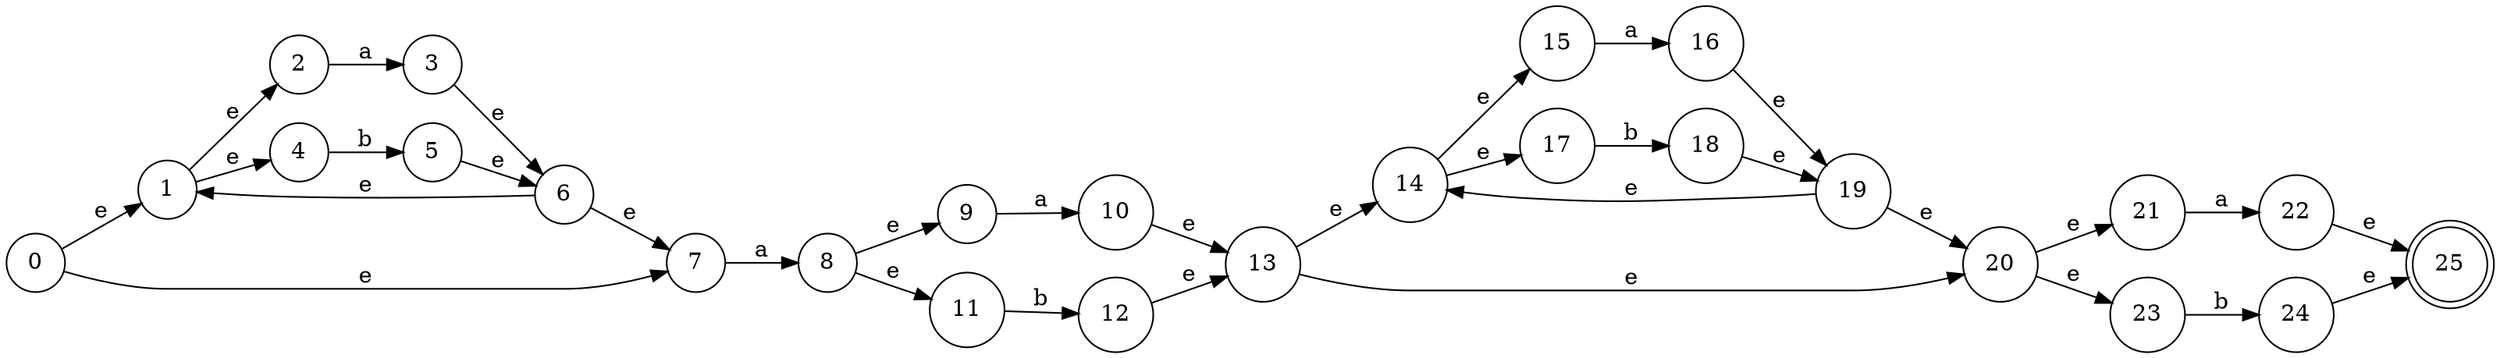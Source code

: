 // Diagrama NFA
strict digraph {
	rankdir=LR
	node [shape=circle]
	0 -> 1 [label=e]
	1 -> 2 [label=e]
	2 -> 3 [label=a]
	1 -> 4 [label=e]
	4 -> 5 [label=b]
	3 -> 6 [label=e]
	5 -> 6 [label=e]
	1 -> 2
	6 -> 1 [label=e]
	6 -> 7 [label=e]
	0 -> 7 [label=e]
	0 -> 1
	7 -> 8 [label=a]
	0 -> 1
	8 -> 9 [label=e]
	9 -> 10 [label=a]
	8 -> 11 [label=e]
	11 -> 12 [label=b]
	10 -> 13 [label=e]
	12 -> 13 [label=e]
	8 -> 9
	0 -> 1
	13 -> 14 [label=e]
	14 -> 15 [label=e]
	15 -> 16 [label=a]
	14 -> 17 [label=e]
	17 -> 18 [label=b]
	16 -> 19 [label=e]
	18 -> 19 [label=e]
	14 -> 15
	19 -> 14 [label=e]
	19 -> 20 [label=e]
	13 -> 20 [label=e]
	20 -> 21 [label=e]
	21 -> 22 [label=a]
	20 -> 23 [label=e]
	23 -> 24 [label=b]
	22 -> 25 [label=e]
	24 -> 25 [label=e]
	20 -> 21
	13 -> 14
	25 [shape=doublecircle]
}
